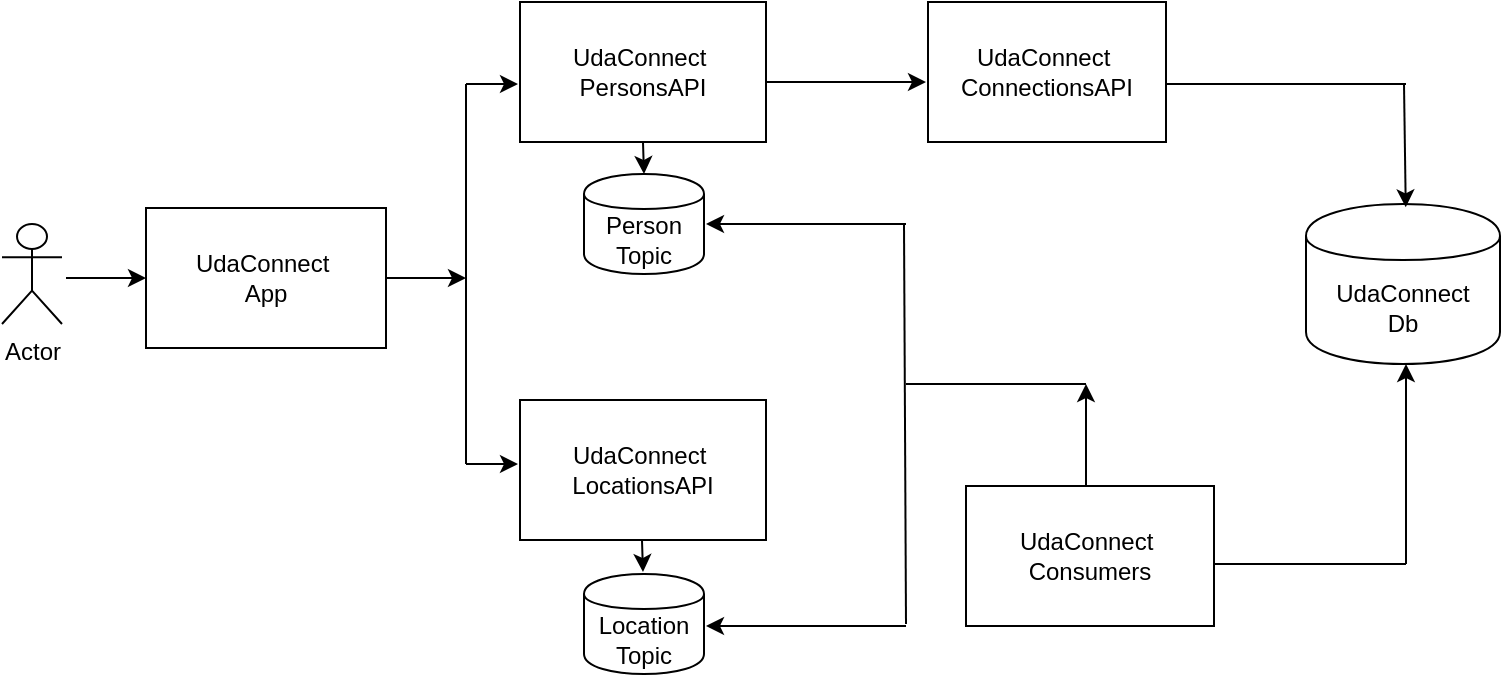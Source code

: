 <mxfile>
    <diagram id="a-HLDGDquTCTLuRksebm" name="Page-1">
        <mxGraphModel dx="832" dy="364" grid="1" gridSize="10" guides="1" tooltips="1" connect="1" arrows="1" fold="1" page="1" pageScale="1" pageWidth="850" pageHeight="1100" math="0" shadow="0">
            <root>
                <mxCell id="0"/>
                <mxCell id="1" parent="0"/>
                <object label="Actor" id="5">
                    <mxCell style="shape=umlActor;verticalLabelPosition=bottom;verticalAlign=top;html=1;outlineConnect=0;" parent="1" vertex="1">
                        <mxGeometry x="18" y="350" width="30" height="50" as="geometry"/>
                    </mxCell>
                </object>
                <mxCell id="7" value="UdaConnect&amp;nbsp;&lt;br&gt;PersonsAPI" style="whiteSpace=wrap;html=1;" parent="1" vertex="1">
                    <mxGeometry x="277" y="239" width="123" height="70" as="geometry"/>
                </mxCell>
                <mxCell id="8" value="UdaConnect&amp;nbsp;&lt;br&gt;LocationsAPI" style="whiteSpace=wrap;html=1;" parent="1" vertex="1">
                    <mxGeometry x="277" y="438" width="123" height="70" as="geometry"/>
                </mxCell>
                <mxCell id="9" value="UdaConnect&amp;nbsp;&lt;br&gt;ConnectionsAPI" style="whiteSpace=wrap;html=1;" parent="1" vertex="1">
                    <mxGeometry x="481" y="239" width="119" height="70" as="geometry"/>
                </mxCell>
                <mxCell id="11" value="UdaConnect&amp;nbsp;&lt;br&gt;App" style="whiteSpace=wrap;html=1;" parent="1" vertex="1">
                    <mxGeometry x="90" y="342" width="120" height="70" as="geometry"/>
                </mxCell>
                <mxCell id="12" value="UdaConnect&lt;br&gt;Db" style="shape=cylinder;whiteSpace=wrap;html=1;boundedLbl=1;backgroundOutline=1;" parent="1" vertex="1">
                    <mxGeometry x="670" y="340" width="97" height="80" as="geometry"/>
                </mxCell>
                <mxCell id="13" value="UdaConnect&amp;nbsp;&lt;br&gt;Consumers" style="whiteSpace=wrap;html=1;" parent="1" vertex="1">
                    <mxGeometry x="500" y="481" width="124" height="70" as="geometry"/>
                </mxCell>
                <mxCell id="14" value="" style="endArrow=classic;html=1;exitX=1;exitY=0.5;exitDx=0;exitDy=0;" edge="1" parent="1" source="11">
                    <mxGeometry width="50" height="50" relative="1" as="geometry">
                        <mxPoint x="240" y="400" as="sourcePoint"/>
                        <mxPoint x="250" y="377" as="targetPoint"/>
                    </mxGeometry>
                </mxCell>
                <mxCell id="15" value="" style="endArrow=none;html=1;" edge="1" parent="1">
                    <mxGeometry width="50" height="50" relative="1" as="geometry">
                        <mxPoint x="250" y="470" as="sourcePoint"/>
                        <mxPoint x="250" y="280" as="targetPoint"/>
                    </mxGeometry>
                </mxCell>
                <mxCell id="17" value="" style="endArrow=classic;html=1;" edge="1" parent="1">
                    <mxGeometry width="50" height="50" relative="1" as="geometry">
                        <mxPoint x="250" y="280" as="sourcePoint"/>
                        <mxPoint x="276" y="280" as="targetPoint"/>
                    </mxGeometry>
                </mxCell>
                <mxCell id="18" value="" style="endArrow=classic;html=1;" edge="1" parent="1">
                    <mxGeometry width="50" height="50" relative="1" as="geometry">
                        <mxPoint x="250" y="470" as="sourcePoint"/>
                        <mxPoint x="276" y="470" as="targetPoint"/>
                    </mxGeometry>
                </mxCell>
                <mxCell id="19" value="" style="endArrow=classic;html=1;exitX=1;exitY=0.5;exitDx=0;exitDy=0;" edge="1" parent="1">
                    <mxGeometry width="50" height="50" relative="1" as="geometry">
                        <mxPoint x="50" y="377" as="sourcePoint"/>
                        <mxPoint x="90" y="377" as="targetPoint"/>
                    </mxGeometry>
                </mxCell>
                <mxCell id="20" value="" style="endArrow=classic;html=1;exitX=1;exitY=0.5;exitDx=0;exitDy=0;" edge="1" parent="1">
                    <mxGeometry width="50" height="50" relative="1" as="geometry">
                        <mxPoint x="400" y="279" as="sourcePoint"/>
                        <mxPoint x="480" y="279" as="targetPoint"/>
                    </mxGeometry>
                </mxCell>
                <mxCell id="21" value="" style="endArrow=classic;html=1;entryX=0.449;entryY=0.021;entryDx=0;entryDy=0;entryPerimeter=0;" edge="1" parent="1">
                    <mxGeometry width="50" height="50" relative="1" as="geometry">
                        <mxPoint x="719" y="280" as="sourcePoint"/>
                        <mxPoint x="719.88" y="341.68" as="targetPoint"/>
                        <Array as="points"/>
                    </mxGeometry>
                </mxCell>
                <mxCell id="23" value="" style="endArrow=none;html=1;" edge="1" parent="1">
                    <mxGeometry width="50" height="50" relative="1" as="geometry">
                        <mxPoint x="600" y="280" as="sourcePoint"/>
                        <mxPoint x="720" y="280" as="targetPoint"/>
                    </mxGeometry>
                </mxCell>
                <mxCell id="24" value="" style="endArrow=none;html=1;" edge="1" parent="1">
                    <mxGeometry width="50" height="50" relative="1" as="geometry">
                        <mxPoint x="624" y="520" as="sourcePoint"/>
                        <mxPoint x="720" y="520" as="targetPoint"/>
                    </mxGeometry>
                </mxCell>
                <mxCell id="25" value="" style="endArrow=classic;html=1;" edge="1" parent="1">
                    <mxGeometry width="50" height="50" relative="1" as="geometry">
                        <mxPoint x="720" y="520" as="sourcePoint"/>
                        <mxPoint x="720" y="420" as="targetPoint"/>
                    </mxGeometry>
                </mxCell>
                <mxCell id="26" value="Person&lt;br&gt;Topic" style="shape=cylinder;whiteSpace=wrap;html=1;boundedLbl=1;backgroundOutline=1;" vertex="1" parent="1">
                    <mxGeometry x="309" y="325" width="60" height="50" as="geometry"/>
                </mxCell>
                <mxCell id="27" value="Location&lt;br&gt;Topic" style="shape=cylinder;whiteSpace=wrap;html=1;boundedLbl=1;backgroundOutline=1;" vertex="1" parent="1">
                    <mxGeometry x="309" y="525" width="60" height="50" as="geometry"/>
                </mxCell>
                <mxCell id="28" value="" style="endArrow=classic;html=1;entryX=0.5;entryY=0;entryDx=0;entryDy=0;" edge="1" parent="1" target="26">
                    <mxGeometry width="50" height="50" relative="1" as="geometry">
                        <mxPoint x="338.5" y="309" as="sourcePoint"/>
                        <mxPoint x="339" y="320" as="targetPoint"/>
                        <Array as="points"/>
                    </mxGeometry>
                </mxCell>
                <mxCell id="29" value="" style="endArrow=classic;html=1;entryX=0.5;entryY=0;entryDx=0;entryDy=0;" edge="1" parent="1">
                    <mxGeometry width="50" height="50" relative="1" as="geometry">
                        <mxPoint x="338" y="508" as="sourcePoint"/>
                        <mxPoint x="338.5" y="524" as="targetPoint"/>
                        <Array as="points"/>
                    </mxGeometry>
                </mxCell>
                <mxCell id="32" value="" style="endArrow=classic;html=1;" edge="1" parent="1">
                    <mxGeometry width="50" height="50" relative="1" as="geometry">
                        <mxPoint x="560" y="481" as="sourcePoint"/>
                        <mxPoint x="560" y="430" as="targetPoint"/>
                    </mxGeometry>
                </mxCell>
                <mxCell id="33" value="" style="endArrow=none;html=1;" edge="1" parent="1">
                    <mxGeometry width="50" height="50" relative="1" as="geometry">
                        <mxPoint x="470" y="430" as="sourcePoint"/>
                        <mxPoint x="560" y="430" as="targetPoint"/>
                    </mxGeometry>
                </mxCell>
                <mxCell id="34" value="" style="endArrow=none;html=1;" edge="1" parent="1">
                    <mxGeometry width="50" height="50" relative="1" as="geometry">
                        <mxPoint x="470" y="550" as="sourcePoint"/>
                        <mxPoint x="469" y="350" as="targetPoint"/>
                    </mxGeometry>
                </mxCell>
                <mxCell id="35" value="" style="endArrow=classic;html=1;" edge="1" parent="1">
                    <mxGeometry width="50" height="50" relative="1" as="geometry">
                        <mxPoint x="470" y="350" as="sourcePoint"/>
                        <mxPoint x="370" y="350" as="targetPoint"/>
                    </mxGeometry>
                </mxCell>
                <mxCell id="36" value="" style="endArrow=classic;html=1;" edge="1" parent="1">
                    <mxGeometry width="50" height="50" relative="1" as="geometry">
                        <mxPoint x="470" y="551" as="sourcePoint"/>
                        <mxPoint x="370" y="551" as="targetPoint"/>
                    </mxGeometry>
                </mxCell>
            </root>
        </mxGraphModel>
    </diagram>
</mxfile>